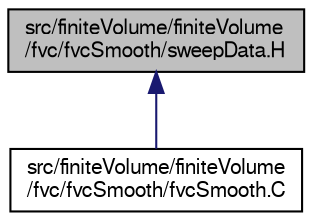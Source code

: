 digraph "src/finiteVolume/finiteVolume/fvc/fvcSmooth/sweepData.H"
{
  bgcolor="transparent";
  edge [fontname="FreeSans",fontsize="10",labelfontname="FreeSans",labelfontsize="10"];
  node [fontname="FreeSans",fontsize="10",shape=record];
  Node1 [label="src/finiteVolume/finiteVolume\l/fvc/fvcSmooth/sweepData.H",height=0.2,width=0.4,color="black", fillcolor="grey75", style="filled" fontcolor="black"];
  Node1 -> Node2 [dir="back",color="midnightblue",fontsize="10",style="solid",fontname="FreeSans"];
  Node2 [label="src/finiteVolume/finiteVolume\l/fvc/fvcSmooth/fvcSmooth.C",height=0.2,width=0.4,color="black",URL="$a05265.html"];
}
